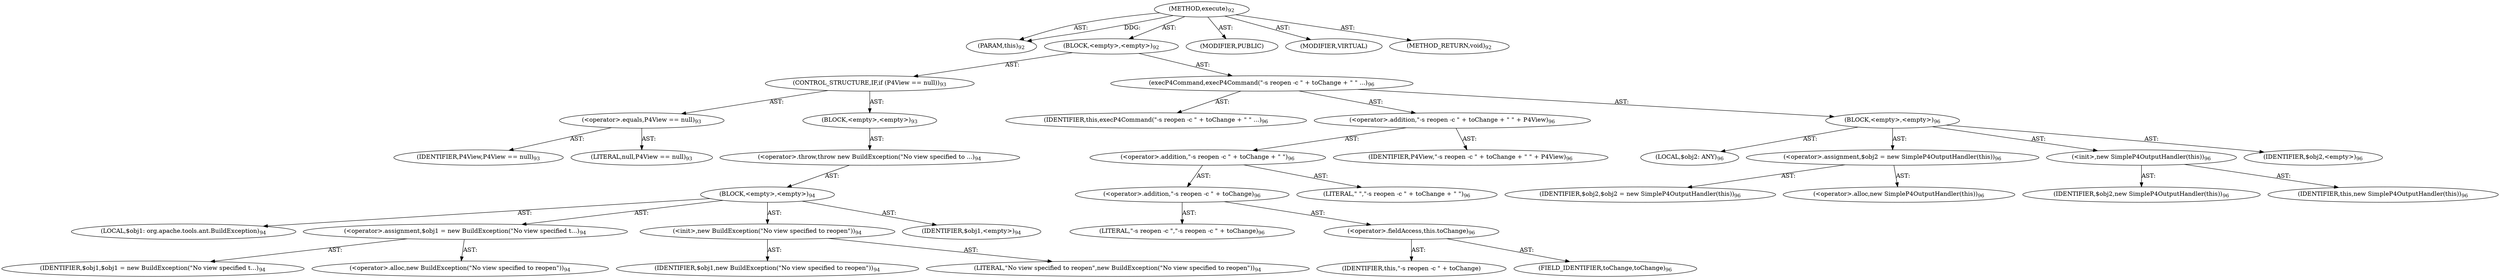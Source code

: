 digraph "execute" {  
"111669149697" [label = <(METHOD,execute)<SUB>92</SUB>> ]
"115964116993" [label = <(PARAM,this)<SUB>92</SUB>> ]
"25769803779" [label = <(BLOCK,&lt;empty&gt;,&lt;empty&gt;)<SUB>92</SUB>> ]
"47244640257" [label = <(CONTROL_STRUCTURE,IF,if (P4View == null))<SUB>93</SUB>> ]
"30064771082" [label = <(&lt;operator&gt;.equals,P4View == null)<SUB>93</SUB>> ]
"68719476745" [label = <(IDENTIFIER,P4View,P4View == null)<SUB>93</SUB>> ]
"90194313219" [label = <(LITERAL,null,P4View == null)<SUB>93</SUB>> ]
"25769803780" [label = <(BLOCK,&lt;empty&gt;,&lt;empty&gt;)<SUB>93</SUB>> ]
"30064771083" [label = <(&lt;operator&gt;.throw,throw new BuildException(&quot;No view specified to ...)<SUB>94</SUB>> ]
"25769803781" [label = <(BLOCK,&lt;empty&gt;,&lt;empty&gt;)<SUB>94</SUB>> ]
"94489280513" [label = <(LOCAL,$obj1: org.apache.tools.ant.BuildException)<SUB>94</SUB>> ]
"30064771084" [label = <(&lt;operator&gt;.assignment,$obj1 = new BuildException(&quot;No view specified t...)<SUB>94</SUB>> ]
"68719476746" [label = <(IDENTIFIER,$obj1,$obj1 = new BuildException(&quot;No view specified t...)<SUB>94</SUB>> ]
"30064771085" [label = <(&lt;operator&gt;.alloc,new BuildException(&quot;No view specified to reopen&quot;))<SUB>94</SUB>> ]
"30064771086" [label = <(&lt;init&gt;,new BuildException(&quot;No view specified to reopen&quot;))<SUB>94</SUB>> ]
"68719476747" [label = <(IDENTIFIER,$obj1,new BuildException(&quot;No view specified to reopen&quot;))<SUB>94</SUB>> ]
"90194313220" [label = <(LITERAL,&quot;No view specified to reopen&quot;,new BuildException(&quot;No view specified to reopen&quot;))<SUB>94</SUB>> ]
"68719476748" [label = <(IDENTIFIER,$obj1,&lt;empty&gt;)<SUB>94</SUB>> ]
"30064771087" [label = <(execP4Command,execP4Command(&quot;-s reopen -c &quot; + toChange + &quot; &quot; ...)<SUB>96</SUB>> ]
"68719476738" [label = <(IDENTIFIER,this,execP4Command(&quot;-s reopen -c &quot; + toChange + &quot; &quot; ...)<SUB>96</SUB>> ]
"30064771088" [label = <(&lt;operator&gt;.addition,&quot;-s reopen -c &quot; + toChange + &quot; &quot; + P4View)<SUB>96</SUB>> ]
"30064771089" [label = <(&lt;operator&gt;.addition,&quot;-s reopen -c &quot; + toChange + &quot; &quot;)<SUB>96</SUB>> ]
"30064771090" [label = <(&lt;operator&gt;.addition,&quot;-s reopen -c &quot; + toChange)<SUB>96</SUB>> ]
"90194313221" [label = <(LITERAL,&quot;-s reopen -c &quot;,&quot;-s reopen -c &quot; + toChange)<SUB>96</SUB>> ]
"30064771091" [label = <(&lt;operator&gt;.fieldAccess,this.toChange)<SUB>96</SUB>> ]
"68719476749" [label = <(IDENTIFIER,this,&quot;-s reopen -c &quot; + toChange)> ]
"55834574849" [label = <(FIELD_IDENTIFIER,toChange,toChange)<SUB>96</SUB>> ]
"90194313222" [label = <(LITERAL,&quot; &quot;,&quot;-s reopen -c &quot; + toChange + &quot; &quot;)<SUB>96</SUB>> ]
"68719476750" [label = <(IDENTIFIER,P4View,&quot;-s reopen -c &quot; + toChange + &quot; &quot; + P4View)<SUB>96</SUB>> ]
"25769803782" [label = <(BLOCK,&lt;empty&gt;,&lt;empty&gt;)<SUB>96</SUB>> ]
"94489280514" [label = <(LOCAL,$obj2: ANY)<SUB>96</SUB>> ]
"30064771092" [label = <(&lt;operator&gt;.assignment,$obj2 = new SimpleP4OutputHandler(this))<SUB>96</SUB>> ]
"68719476751" [label = <(IDENTIFIER,$obj2,$obj2 = new SimpleP4OutputHandler(this))<SUB>96</SUB>> ]
"30064771093" [label = <(&lt;operator&gt;.alloc,new SimpleP4OutputHandler(this))<SUB>96</SUB>> ]
"30064771094" [label = <(&lt;init&gt;,new SimpleP4OutputHandler(this))<SUB>96</SUB>> ]
"68719476752" [label = <(IDENTIFIER,$obj2,new SimpleP4OutputHandler(this))<SUB>96</SUB>> ]
"68719476737" [label = <(IDENTIFIER,this,new SimpleP4OutputHandler(this))<SUB>96</SUB>> ]
"68719476753" [label = <(IDENTIFIER,$obj2,&lt;empty&gt;)<SUB>96</SUB>> ]
"133143986179" [label = <(MODIFIER,PUBLIC)> ]
"133143986180" [label = <(MODIFIER,VIRTUAL)> ]
"128849018881" [label = <(METHOD_RETURN,void)<SUB>92</SUB>> ]
  "111669149697" -> "115964116993"  [ label = "AST: "] 
  "111669149697" -> "25769803779"  [ label = "AST: "] 
  "111669149697" -> "133143986179"  [ label = "AST: "] 
  "111669149697" -> "133143986180"  [ label = "AST: "] 
  "111669149697" -> "128849018881"  [ label = "AST: "] 
  "25769803779" -> "47244640257"  [ label = "AST: "] 
  "25769803779" -> "30064771087"  [ label = "AST: "] 
  "47244640257" -> "30064771082"  [ label = "AST: "] 
  "47244640257" -> "25769803780"  [ label = "AST: "] 
  "30064771082" -> "68719476745"  [ label = "AST: "] 
  "30064771082" -> "90194313219"  [ label = "AST: "] 
  "25769803780" -> "30064771083"  [ label = "AST: "] 
  "30064771083" -> "25769803781"  [ label = "AST: "] 
  "25769803781" -> "94489280513"  [ label = "AST: "] 
  "25769803781" -> "30064771084"  [ label = "AST: "] 
  "25769803781" -> "30064771086"  [ label = "AST: "] 
  "25769803781" -> "68719476748"  [ label = "AST: "] 
  "30064771084" -> "68719476746"  [ label = "AST: "] 
  "30064771084" -> "30064771085"  [ label = "AST: "] 
  "30064771086" -> "68719476747"  [ label = "AST: "] 
  "30064771086" -> "90194313220"  [ label = "AST: "] 
  "30064771087" -> "68719476738"  [ label = "AST: "] 
  "30064771087" -> "30064771088"  [ label = "AST: "] 
  "30064771087" -> "25769803782"  [ label = "AST: "] 
  "30064771088" -> "30064771089"  [ label = "AST: "] 
  "30064771088" -> "68719476750"  [ label = "AST: "] 
  "30064771089" -> "30064771090"  [ label = "AST: "] 
  "30064771089" -> "90194313222"  [ label = "AST: "] 
  "30064771090" -> "90194313221"  [ label = "AST: "] 
  "30064771090" -> "30064771091"  [ label = "AST: "] 
  "30064771091" -> "68719476749"  [ label = "AST: "] 
  "30064771091" -> "55834574849"  [ label = "AST: "] 
  "25769803782" -> "94489280514"  [ label = "AST: "] 
  "25769803782" -> "30064771092"  [ label = "AST: "] 
  "25769803782" -> "30064771094"  [ label = "AST: "] 
  "25769803782" -> "68719476753"  [ label = "AST: "] 
  "30064771092" -> "68719476751"  [ label = "AST: "] 
  "30064771092" -> "30064771093"  [ label = "AST: "] 
  "30064771094" -> "68719476752"  [ label = "AST: "] 
  "30064771094" -> "68719476737"  [ label = "AST: "] 
  "111669149697" -> "115964116993"  [ label = "DDG: "] 
}
